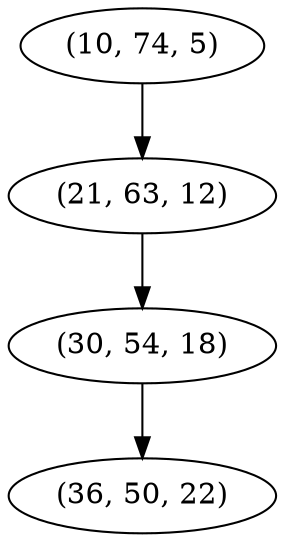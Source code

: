 digraph tree {
    "(10, 74, 5)";
    "(21, 63, 12)";
    "(30, 54, 18)";
    "(36, 50, 22)";
    "(10, 74, 5)" -> "(21, 63, 12)";
    "(21, 63, 12)" -> "(30, 54, 18)";
    "(30, 54, 18)" -> "(36, 50, 22)";
}
